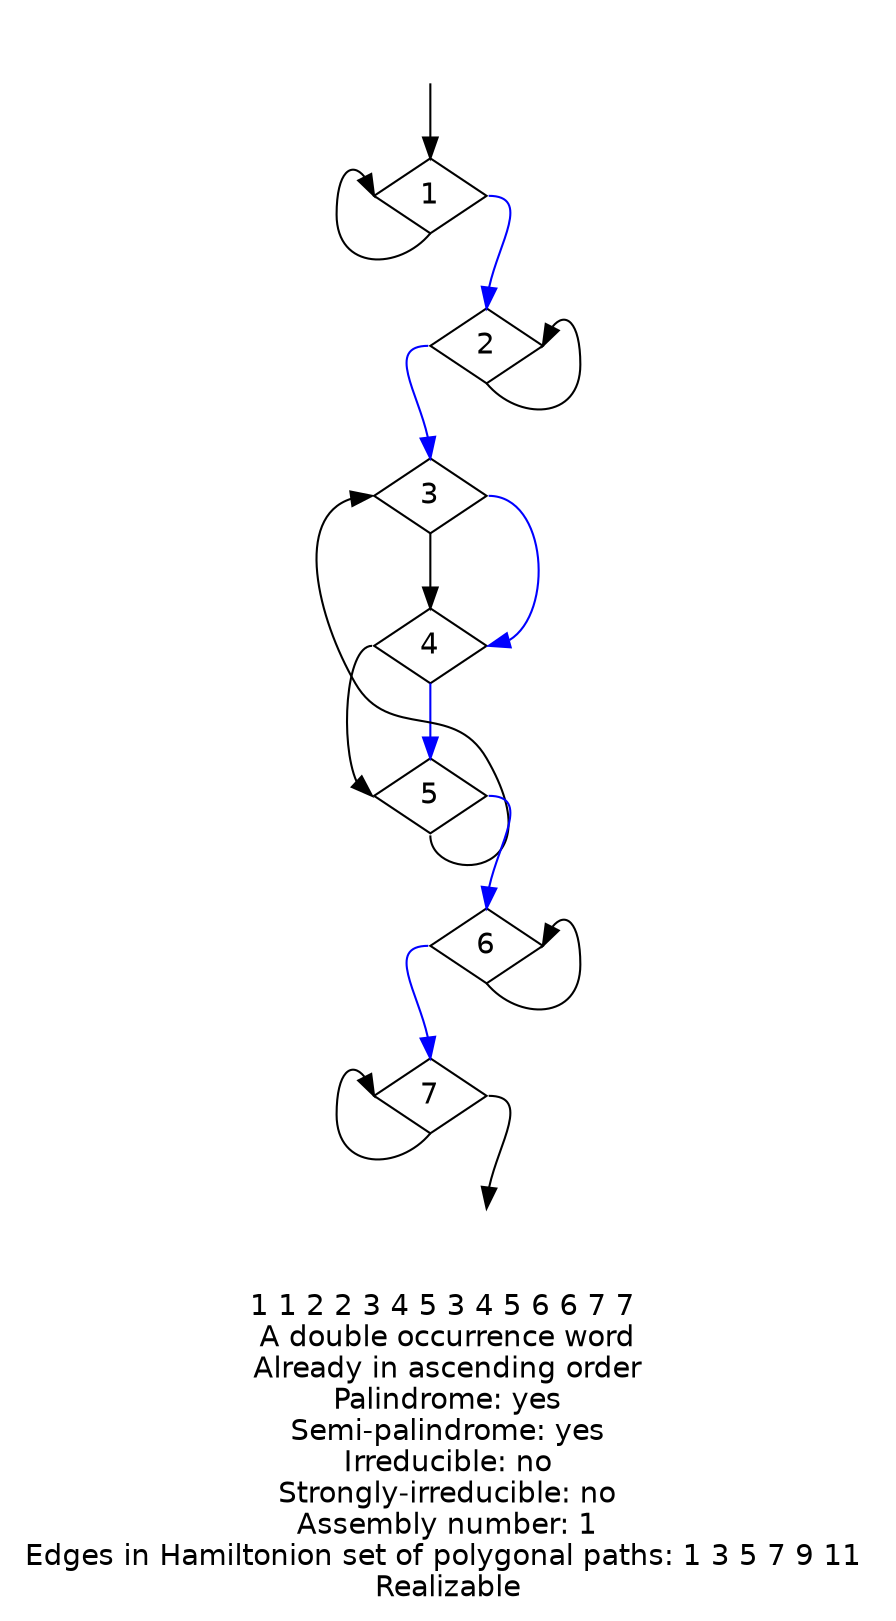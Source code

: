 digraph {
fontname="Helvetica"
node [fontname="Helvetica"]
node [shape=diamond]
label="1 1 2 2 3 4 5 3 4 5 6 6 7 7 \nA double occurrence word\nAlready in ascending order\nPalindrome: yes\nSemi-palindrome: yes\nIrreducible: no\nStrongly-irreducible: no\nAssembly number: 1\nEdges in Hamiltonion set of polygonal paths: 1 3 5 7 9 11 \nRealizable\n"
a [style="invis"]
b [style="invis"]
a:s -> 1:n
1:s -> 1:w
1:e -> 2:n [color="blue"]
2:s -> 2:e
2:w -> 3:n [color="blue"]
3:s -> 4:n
4:s -> 5:n [color="blue"]
5:s -> 3:w
3:e -> 4:e [color="blue"]
4:w -> 5:w
5:e -> 6:n [color="blue"]
6:s -> 6:e
6:w -> 7:n [color="blue"]
7:s -> 7:w
7:e -> b:n
}
